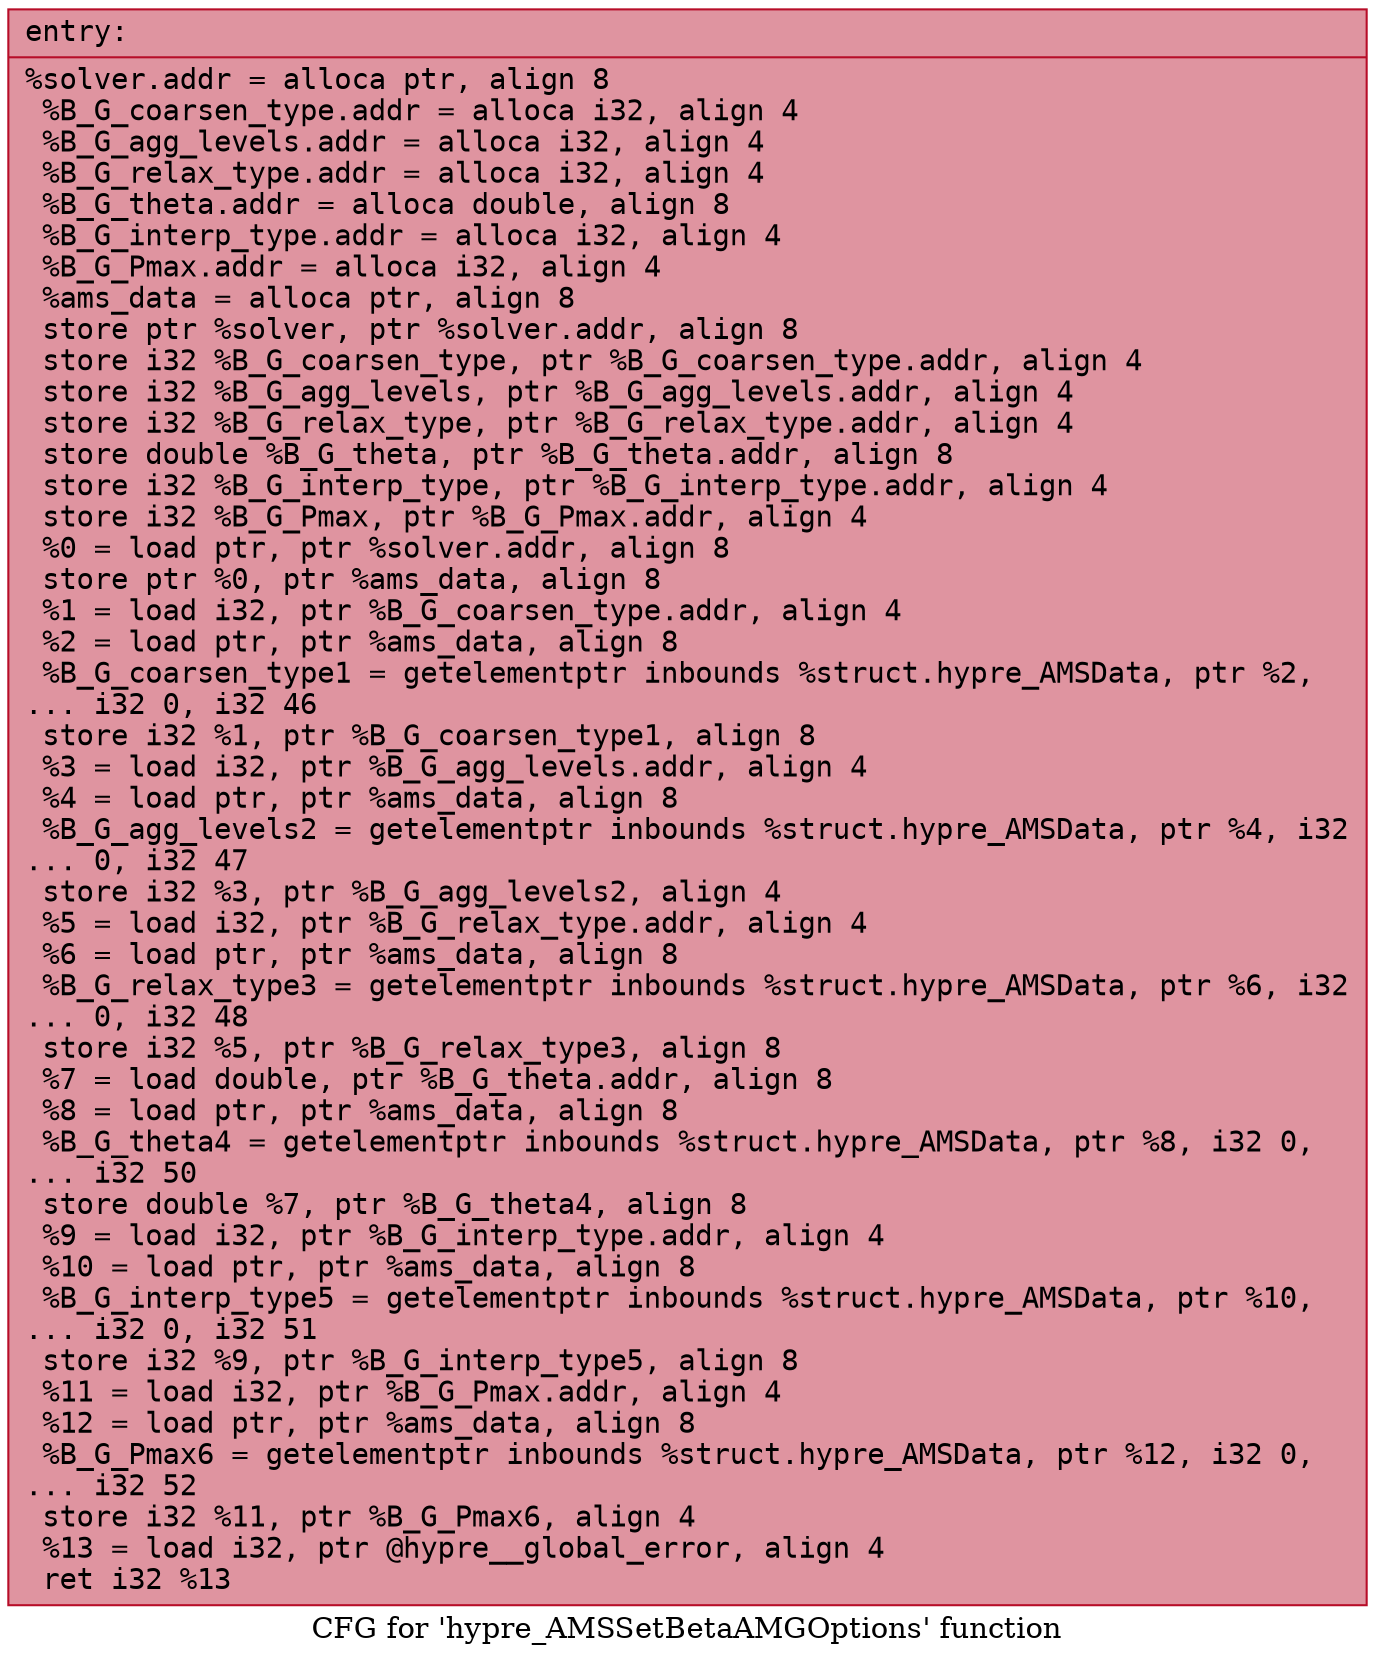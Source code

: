 digraph "CFG for 'hypre_AMSSetBetaAMGOptions' function" {
	label="CFG for 'hypre_AMSSetBetaAMGOptions' function";

	Node0x56058d7a2410 [shape=record,color="#b70d28ff", style=filled, fillcolor="#b70d2870" fontname="Courier",label="{entry:\l|  %solver.addr = alloca ptr, align 8\l  %B_G_coarsen_type.addr = alloca i32, align 4\l  %B_G_agg_levels.addr = alloca i32, align 4\l  %B_G_relax_type.addr = alloca i32, align 4\l  %B_G_theta.addr = alloca double, align 8\l  %B_G_interp_type.addr = alloca i32, align 4\l  %B_G_Pmax.addr = alloca i32, align 4\l  %ams_data = alloca ptr, align 8\l  store ptr %solver, ptr %solver.addr, align 8\l  store i32 %B_G_coarsen_type, ptr %B_G_coarsen_type.addr, align 4\l  store i32 %B_G_agg_levels, ptr %B_G_agg_levels.addr, align 4\l  store i32 %B_G_relax_type, ptr %B_G_relax_type.addr, align 4\l  store double %B_G_theta, ptr %B_G_theta.addr, align 8\l  store i32 %B_G_interp_type, ptr %B_G_interp_type.addr, align 4\l  store i32 %B_G_Pmax, ptr %B_G_Pmax.addr, align 4\l  %0 = load ptr, ptr %solver.addr, align 8\l  store ptr %0, ptr %ams_data, align 8\l  %1 = load i32, ptr %B_G_coarsen_type.addr, align 4\l  %2 = load ptr, ptr %ams_data, align 8\l  %B_G_coarsen_type1 = getelementptr inbounds %struct.hypre_AMSData, ptr %2,\l... i32 0, i32 46\l  store i32 %1, ptr %B_G_coarsen_type1, align 8\l  %3 = load i32, ptr %B_G_agg_levels.addr, align 4\l  %4 = load ptr, ptr %ams_data, align 8\l  %B_G_agg_levels2 = getelementptr inbounds %struct.hypre_AMSData, ptr %4, i32\l... 0, i32 47\l  store i32 %3, ptr %B_G_agg_levels2, align 4\l  %5 = load i32, ptr %B_G_relax_type.addr, align 4\l  %6 = load ptr, ptr %ams_data, align 8\l  %B_G_relax_type3 = getelementptr inbounds %struct.hypre_AMSData, ptr %6, i32\l... 0, i32 48\l  store i32 %5, ptr %B_G_relax_type3, align 8\l  %7 = load double, ptr %B_G_theta.addr, align 8\l  %8 = load ptr, ptr %ams_data, align 8\l  %B_G_theta4 = getelementptr inbounds %struct.hypre_AMSData, ptr %8, i32 0,\l... i32 50\l  store double %7, ptr %B_G_theta4, align 8\l  %9 = load i32, ptr %B_G_interp_type.addr, align 4\l  %10 = load ptr, ptr %ams_data, align 8\l  %B_G_interp_type5 = getelementptr inbounds %struct.hypre_AMSData, ptr %10,\l... i32 0, i32 51\l  store i32 %9, ptr %B_G_interp_type5, align 8\l  %11 = load i32, ptr %B_G_Pmax.addr, align 4\l  %12 = load ptr, ptr %ams_data, align 8\l  %B_G_Pmax6 = getelementptr inbounds %struct.hypre_AMSData, ptr %12, i32 0,\l... i32 52\l  store i32 %11, ptr %B_G_Pmax6, align 4\l  %13 = load i32, ptr @hypre__global_error, align 4\l  ret i32 %13\l}"];
}
